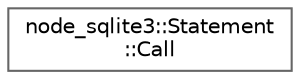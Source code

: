 digraph "Graphical Class Hierarchy"
{
 // LATEX_PDF_SIZE
  bgcolor="transparent";
  edge [fontname=Helvetica,fontsize=10,labelfontname=Helvetica,labelfontsize=10];
  node [fontname=Helvetica,fontsize=10,shape=box,height=0.2,width=0.4];
  rankdir="LR";
  Node0 [id="Node000000",label="node_sqlite3::Statement\l::Call",height=0.2,width=0.4,color="grey40", fillcolor="white", style="filled",URL="$structnode__sqlite3_1_1_statement_1_1_call.html",tooltip=" "];
}

